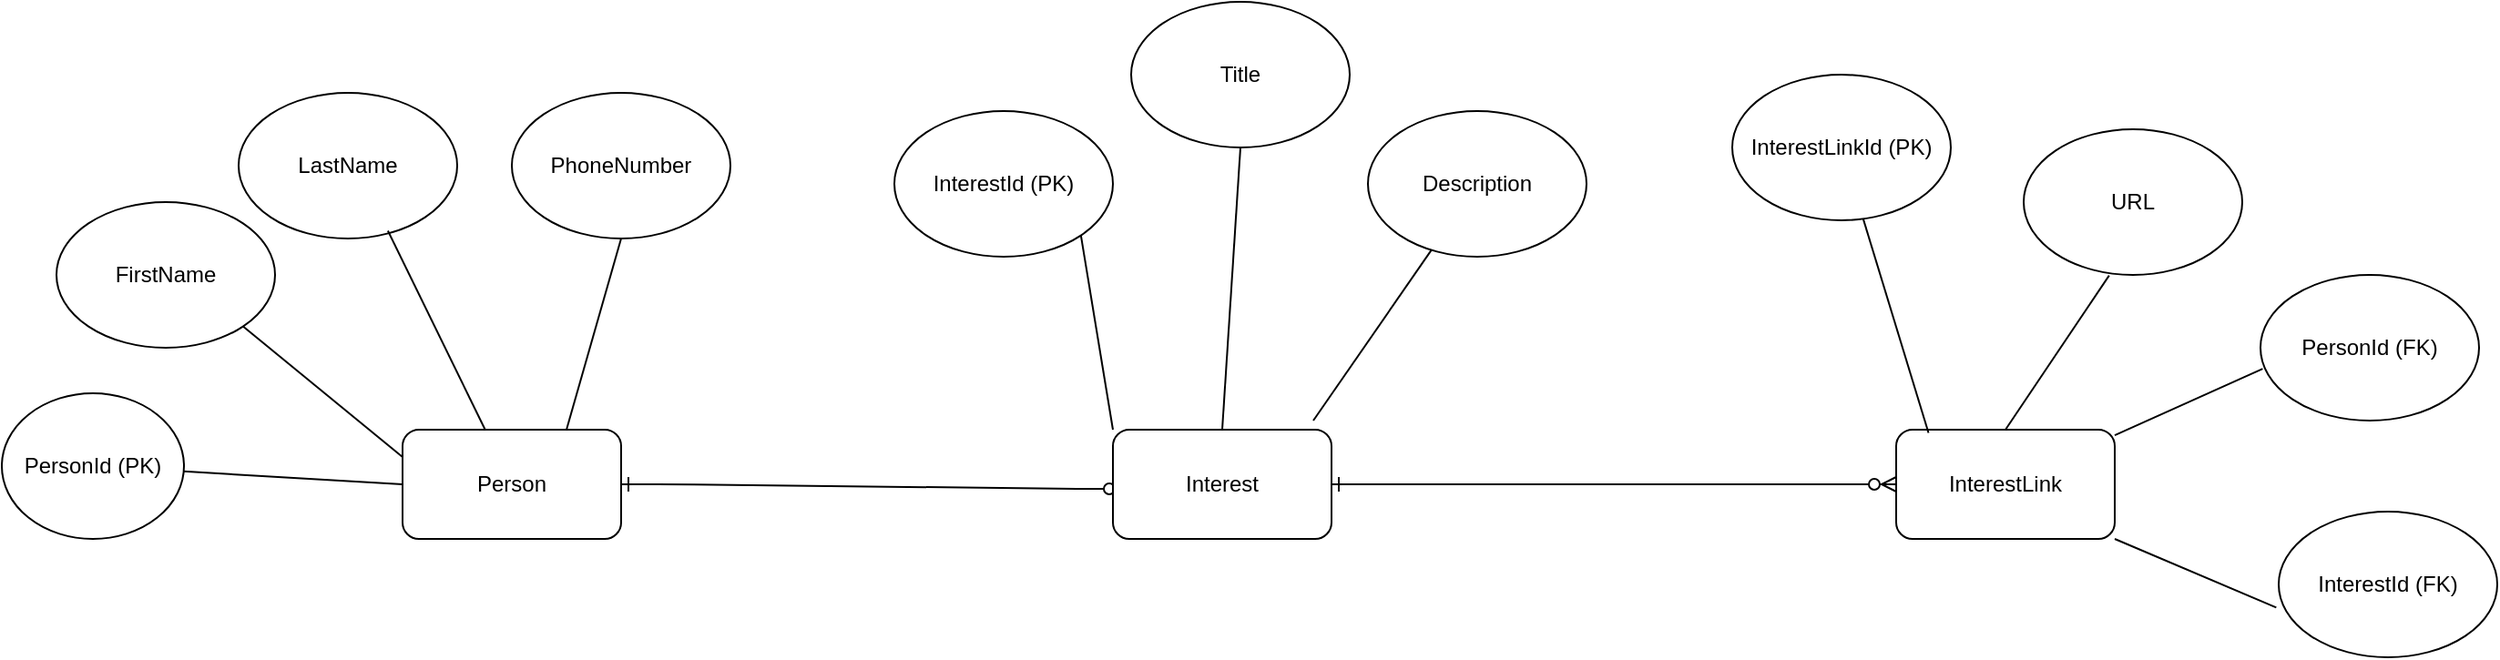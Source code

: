 <mxfile version="22.1.18" type="device">
  <diagram id="R2lEEEUBdFMjLlhIrx00" name="Page-1">
    <mxGraphModel dx="2250" dy="743" grid="1" gridSize="10" guides="1" tooltips="1" connect="1" arrows="1" fold="1" page="1" pageScale="1" pageWidth="850" pageHeight="1100" math="0" shadow="0" extFonts="Permanent Marker^https://fonts.googleapis.com/css?family=Permanent+Marker">
      <root>
        <mxCell id="0" />
        <mxCell id="1" parent="0" />
        <mxCell id="C-vyLk0tnHw3VtMMgP7b-1" value="" style="edgeStyle=entityRelationEdgeStyle;endArrow=ERzeroToMany;startArrow=ERone;endFill=1;startFill=0;exitX=1;exitY=0.5;exitDx=0;exitDy=0;" parent="1" source="1MNlCb5xrKJEFnWuXBaU-1" edge="1">
          <mxGeometry width="100" height="100" relative="1" as="geometry">
            <mxPoint x="290" y="342.5" as="sourcePoint" />
            <mxPoint x="460" y="347.5" as="targetPoint" />
            <Array as="points">
              <mxPoint x="320" y="370" />
              <mxPoint x="290" y="347.5" />
              <mxPoint x="380" y="452.5" />
              <mxPoint x="450" y="340" />
            </Array>
          </mxGeometry>
        </mxCell>
        <mxCell id="C-vyLk0tnHw3VtMMgP7b-12" value="" style="edgeStyle=entityRelationEdgeStyle;endArrow=ERzeroToMany;startArrow=ERone;endFill=1;startFill=0;entryX=0;entryY=0.5;entryDx=0;entryDy=0;" parent="1" source="1MNlCb5xrKJEFnWuXBaU-2" target="1MNlCb5xrKJEFnWuXBaU-3" edge="1">
          <mxGeometry width="100" height="100" relative="1" as="geometry">
            <mxPoint x="700" y="165" as="sourcePoint" />
            <mxPoint x="700" y="355" as="targetPoint" />
          </mxGeometry>
        </mxCell>
        <mxCell id="1MNlCb5xrKJEFnWuXBaU-1" value="Person" style="rounded=1;whiteSpace=wrap;html=1;" vertex="1" parent="1">
          <mxGeometry x="60" y="315" width="120" height="60" as="geometry" />
        </mxCell>
        <mxCell id="1MNlCb5xrKJEFnWuXBaU-2" value="Interest" style="rounded=1;whiteSpace=wrap;html=1;" vertex="1" parent="1">
          <mxGeometry x="450" y="315" width="120" height="60" as="geometry" />
        </mxCell>
        <mxCell id="1MNlCb5xrKJEFnWuXBaU-3" value="InterestLink" style="rounded=1;whiteSpace=wrap;html=1;" vertex="1" parent="1">
          <mxGeometry x="880" y="315" width="120" height="60" as="geometry" />
        </mxCell>
        <mxCell id="1MNlCb5xrKJEFnWuXBaU-4" value="PersonId (PK)" style="ellipse;whiteSpace=wrap;html=1;" vertex="1" parent="1">
          <mxGeometry x="-160" y="295" width="100" height="80" as="geometry" />
        </mxCell>
        <mxCell id="1MNlCb5xrKJEFnWuXBaU-5" value="LastName" style="ellipse;whiteSpace=wrap;html=1;" vertex="1" parent="1">
          <mxGeometry x="-30" y="130" width="120" height="80" as="geometry" />
        </mxCell>
        <mxCell id="1MNlCb5xrKJEFnWuXBaU-6" value="PhoneNumber" style="ellipse;whiteSpace=wrap;html=1;" vertex="1" parent="1">
          <mxGeometry x="120" y="130" width="120" height="80" as="geometry" />
        </mxCell>
        <mxCell id="1MNlCb5xrKJEFnWuXBaU-7" value="FirstName" style="ellipse;whiteSpace=wrap;html=1;" vertex="1" parent="1">
          <mxGeometry x="-130" y="190" width="120" height="80" as="geometry" />
        </mxCell>
        <mxCell id="1MNlCb5xrKJEFnWuXBaU-8" value="" style="endArrow=none;html=1;rounded=0;entryX=1;entryY=1;entryDx=0;entryDy=0;exitX=0;exitY=0;exitDx=0;exitDy=0;" edge="1" parent="1" source="1MNlCb5xrKJEFnWuXBaU-2" target="1MNlCb5xrKJEFnWuXBaU-14">
          <mxGeometry width="50" height="50" relative="1" as="geometry">
            <mxPoint x="310" y="530" as="sourcePoint" />
            <mxPoint x="360" y="480" as="targetPoint" />
          </mxGeometry>
        </mxCell>
        <mxCell id="1MNlCb5xrKJEFnWuXBaU-9" value="" style="endArrow=none;html=1;rounded=0;entryX=0;entryY=0.5;entryDx=0;entryDy=0;" edge="1" parent="1" source="1MNlCb5xrKJEFnWuXBaU-4" target="1MNlCb5xrKJEFnWuXBaU-1">
          <mxGeometry width="50" height="50" relative="1" as="geometry">
            <mxPoint x="-50" y="340" as="sourcePoint" />
            <mxPoint x="-10" y="330" as="targetPoint" />
          </mxGeometry>
        </mxCell>
        <mxCell id="1MNlCb5xrKJEFnWuXBaU-10" value="" style="endArrow=none;html=1;rounded=0;entryX=0;entryY=0.25;entryDx=0;entryDy=0;exitX=1;exitY=1;exitDx=0;exitDy=0;" edge="1" parent="1" source="1MNlCb5xrKJEFnWuXBaU-7" target="1MNlCb5xrKJEFnWuXBaU-1">
          <mxGeometry width="50" height="50" relative="1" as="geometry">
            <mxPoint x="-30" y="290" as="sourcePoint" />
            <mxPoint x="20" y="240" as="targetPoint" />
          </mxGeometry>
        </mxCell>
        <mxCell id="1MNlCb5xrKJEFnWuXBaU-11" value="" style="endArrow=none;html=1;rounded=0;exitX=0.683;exitY=0.947;exitDx=0;exitDy=0;exitPerimeter=0;" edge="1" parent="1" source="1MNlCb5xrKJEFnWuXBaU-5" target="1MNlCb5xrKJEFnWuXBaU-1">
          <mxGeometry width="50" height="50" relative="1" as="geometry">
            <mxPoint x="-80" y="500" as="sourcePoint" />
            <mxPoint x="90" y="310" as="targetPoint" />
          </mxGeometry>
        </mxCell>
        <mxCell id="1MNlCb5xrKJEFnWuXBaU-12" value="" style="endArrow=none;html=1;rounded=0;entryX=0.5;entryY=1;entryDx=0;entryDy=0;exitX=0.75;exitY=0;exitDx=0;exitDy=0;" edge="1" parent="1" source="1MNlCb5xrKJEFnWuXBaU-1" target="1MNlCb5xrKJEFnWuXBaU-6">
          <mxGeometry width="50" height="50" relative="1" as="geometry">
            <mxPoint x="160" y="530" as="sourcePoint" />
            <mxPoint x="210" y="480" as="targetPoint" />
          </mxGeometry>
        </mxCell>
        <mxCell id="1MNlCb5xrKJEFnWuXBaU-14" value="InterestId (PK)" style="ellipse;whiteSpace=wrap;html=1;" vertex="1" parent="1">
          <mxGeometry x="330" y="140" width="120" height="80" as="geometry" />
        </mxCell>
        <mxCell id="1MNlCb5xrKJEFnWuXBaU-15" value="Title" style="ellipse;whiteSpace=wrap;html=1;" vertex="1" parent="1">
          <mxGeometry x="460" y="80" width="120" height="80" as="geometry" />
        </mxCell>
        <mxCell id="1MNlCb5xrKJEFnWuXBaU-16" value="Description" style="ellipse;whiteSpace=wrap;html=1;" vertex="1" parent="1">
          <mxGeometry x="590" y="140" width="120" height="80" as="geometry" />
        </mxCell>
        <mxCell id="1MNlCb5xrKJEFnWuXBaU-17" value="" style="endArrow=none;html=1;rounded=0;" edge="1" parent="1" target="1MNlCb5xrKJEFnWuXBaU-16">
          <mxGeometry width="50" height="50" relative="1" as="geometry">
            <mxPoint x="560" y="310" as="sourcePoint" />
            <mxPoint x="490" y="340" as="targetPoint" />
          </mxGeometry>
        </mxCell>
        <mxCell id="1MNlCb5xrKJEFnWuXBaU-18" value="" style="endArrow=none;html=1;rounded=0;entryX=0.5;entryY=1;entryDx=0;entryDy=0;exitX=0.5;exitY=0;exitDx=0;exitDy=0;" edge="1" parent="1" source="1MNlCb5xrKJEFnWuXBaU-2" target="1MNlCb5xrKJEFnWuXBaU-15">
          <mxGeometry width="50" height="50" relative="1" as="geometry">
            <mxPoint x="440" y="390" as="sourcePoint" />
            <mxPoint x="490" y="340" as="targetPoint" />
          </mxGeometry>
        </mxCell>
        <mxCell id="1MNlCb5xrKJEFnWuXBaU-19" value="PersonId (FK)" style="ellipse;whiteSpace=wrap;html=1;" vertex="1" parent="1">
          <mxGeometry x="1080" y="230" width="120" height="80" as="geometry" />
        </mxCell>
        <mxCell id="1MNlCb5xrKJEFnWuXBaU-20" value="URL" style="ellipse;whiteSpace=wrap;html=1;" vertex="1" parent="1">
          <mxGeometry x="950" y="150" width="120" height="80" as="geometry" />
        </mxCell>
        <mxCell id="1MNlCb5xrKJEFnWuXBaU-21" value="InterestLinkId (PK)" style="ellipse;whiteSpace=wrap;html=1;" vertex="1" parent="1">
          <mxGeometry x="790" y="120" width="120" height="80" as="geometry" />
        </mxCell>
        <mxCell id="1MNlCb5xrKJEFnWuXBaU-22" value="InterestId (FK)" style="ellipse;whiteSpace=wrap;html=1;" vertex="1" parent="1">
          <mxGeometry x="1090" y="360" width="120" height="80" as="geometry" />
        </mxCell>
        <mxCell id="1MNlCb5xrKJEFnWuXBaU-27" value="" style="endArrow=none;html=1;rounded=0;exitX=0.148;exitY=0.029;exitDx=0;exitDy=0;exitPerimeter=0;" edge="1" parent="1" source="1MNlCb5xrKJEFnWuXBaU-3" target="1MNlCb5xrKJEFnWuXBaU-21">
          <mxGeometry width="50" height="50" relative="1" as="geometry">
            <mxPoint x="790" y="390" as="sourcePoint" />
            <mxPoint x="840" y="340" as="targetPoint" />
          </mxGeometry>
        </mxCell>
        <mxCell id="1MNlCb5xrKJEFnWuXBaU-29" value="" style="endArrow=none;html=1;rounded=0;entryX=0.391;entryY=1.004;entryDx=0;entryDy=0;entryPerimeter=0;exitX=0.5;exitY=0;exitDx=0;exitDy=0;" edge="1" parent="1" source="1MNlCb5xrKJEFnWuXBaU-3" target="1MNlCb5xrKJEFnWuXBaU-20">
          <mxGeometry width="50" height="50" relative="1" as="geometry">
            <mxPoint x="450" y="390" as="sourcePoint" />
            <mxPoint x="500" y="340" as="targetPoint" />
          </mxGeometry>
        </mxCell>
        <mxCell id="1MNlCb5xrKJEFnWuXBaU-30" value="" style="endArrow=none;html=1;rounded=0;entryX=-0.011;entryY=0.659;entryDx=0;entryDy=0;entryPerimeter=0;exitX=1;exitY=1;exitDx=0;exitDy=0;" edge="1" parent="1" source="1MNlCb5xrKJEFnWuXBaU-3" target="1MNlCb5xrKJEFnWuXBaU-22">
          <mxGeometry width="50" height="50" relative="1" as="geometry">
            <mxPoint x="450" y="390" as="sourcePoint" />
            <mxPoint x="500" y="340" as="targetPoint" />
          </mxGeometry>
        </mxCell>
        <mxCell id="1MNlCb5xrKJEFnWuXBaU-31" value="" style="endArrow=none;html=1;rounded=0;entryX=0.01;entryY=0.644;entryDx=0;entryDy=0;entryPerimeter=0;" edge="1" parent="1" source="1MNlCb5xrKJEFnWuXBaU-3" target="1MNlCb5xrKJEFnWuXBaU-19">
          <mxGeometry width="50" height="50" relative="1" as="geometry">
            <mxPoint x="450" y="390" as="sourcePoint" />
            <mxPoint x="500" y="340" as="targetPoint" />
          </mxGeometry>
        </mxCell>
      </root>
    </mxGraphModel>
  </diagram>
</mxfile>
